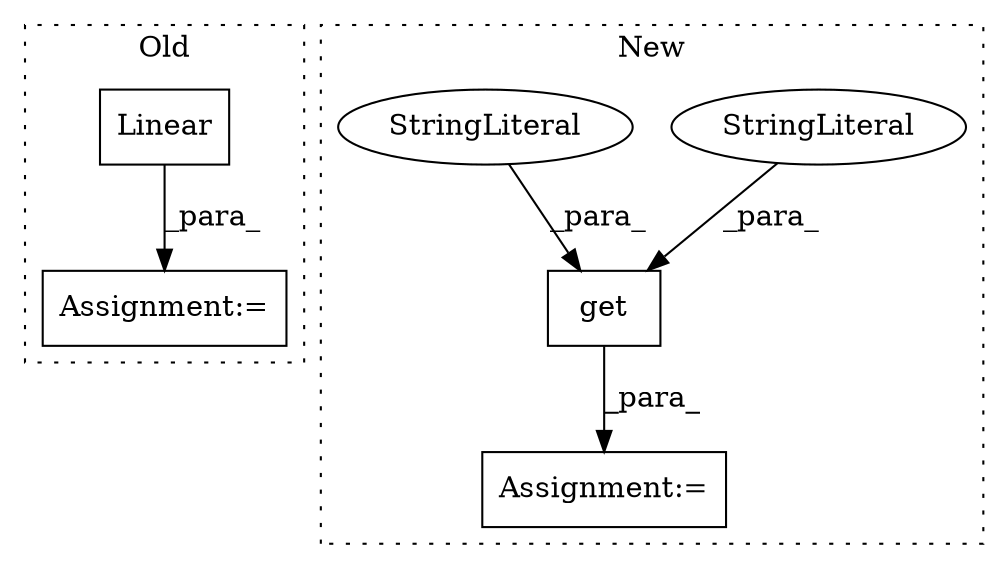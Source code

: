 digraph G {
subgraph cluster0 {
1 [label="Linear" a="32" s="11559,11593" l="7,1" shape="box"];
6 [label="Assignment:=" a="7" s="11549" l="1" shape="box"];
label = "Old";
style="dotted";
}
subgraph cluster1 {
2 [label="get" a="32" s="13679,13702" l="4,1" shape="box"];
3 [label="StringLiteral" a="45" s="13683" l="11" shape="ellipse"];
4 [label="Assignment:=" a="7" s="13671" l="1" shape="box"];
5 [label="StringLiteral" a="45" s="13695" l="7" shape="ellipse"];
label = "New";
style="dotted";
}
1 -> 6 [label="_para_"];
2 -> 4 [label="_para_"];
3 -> 2 [label="_para_"];
5 -> 2 [label="_para_"];
}